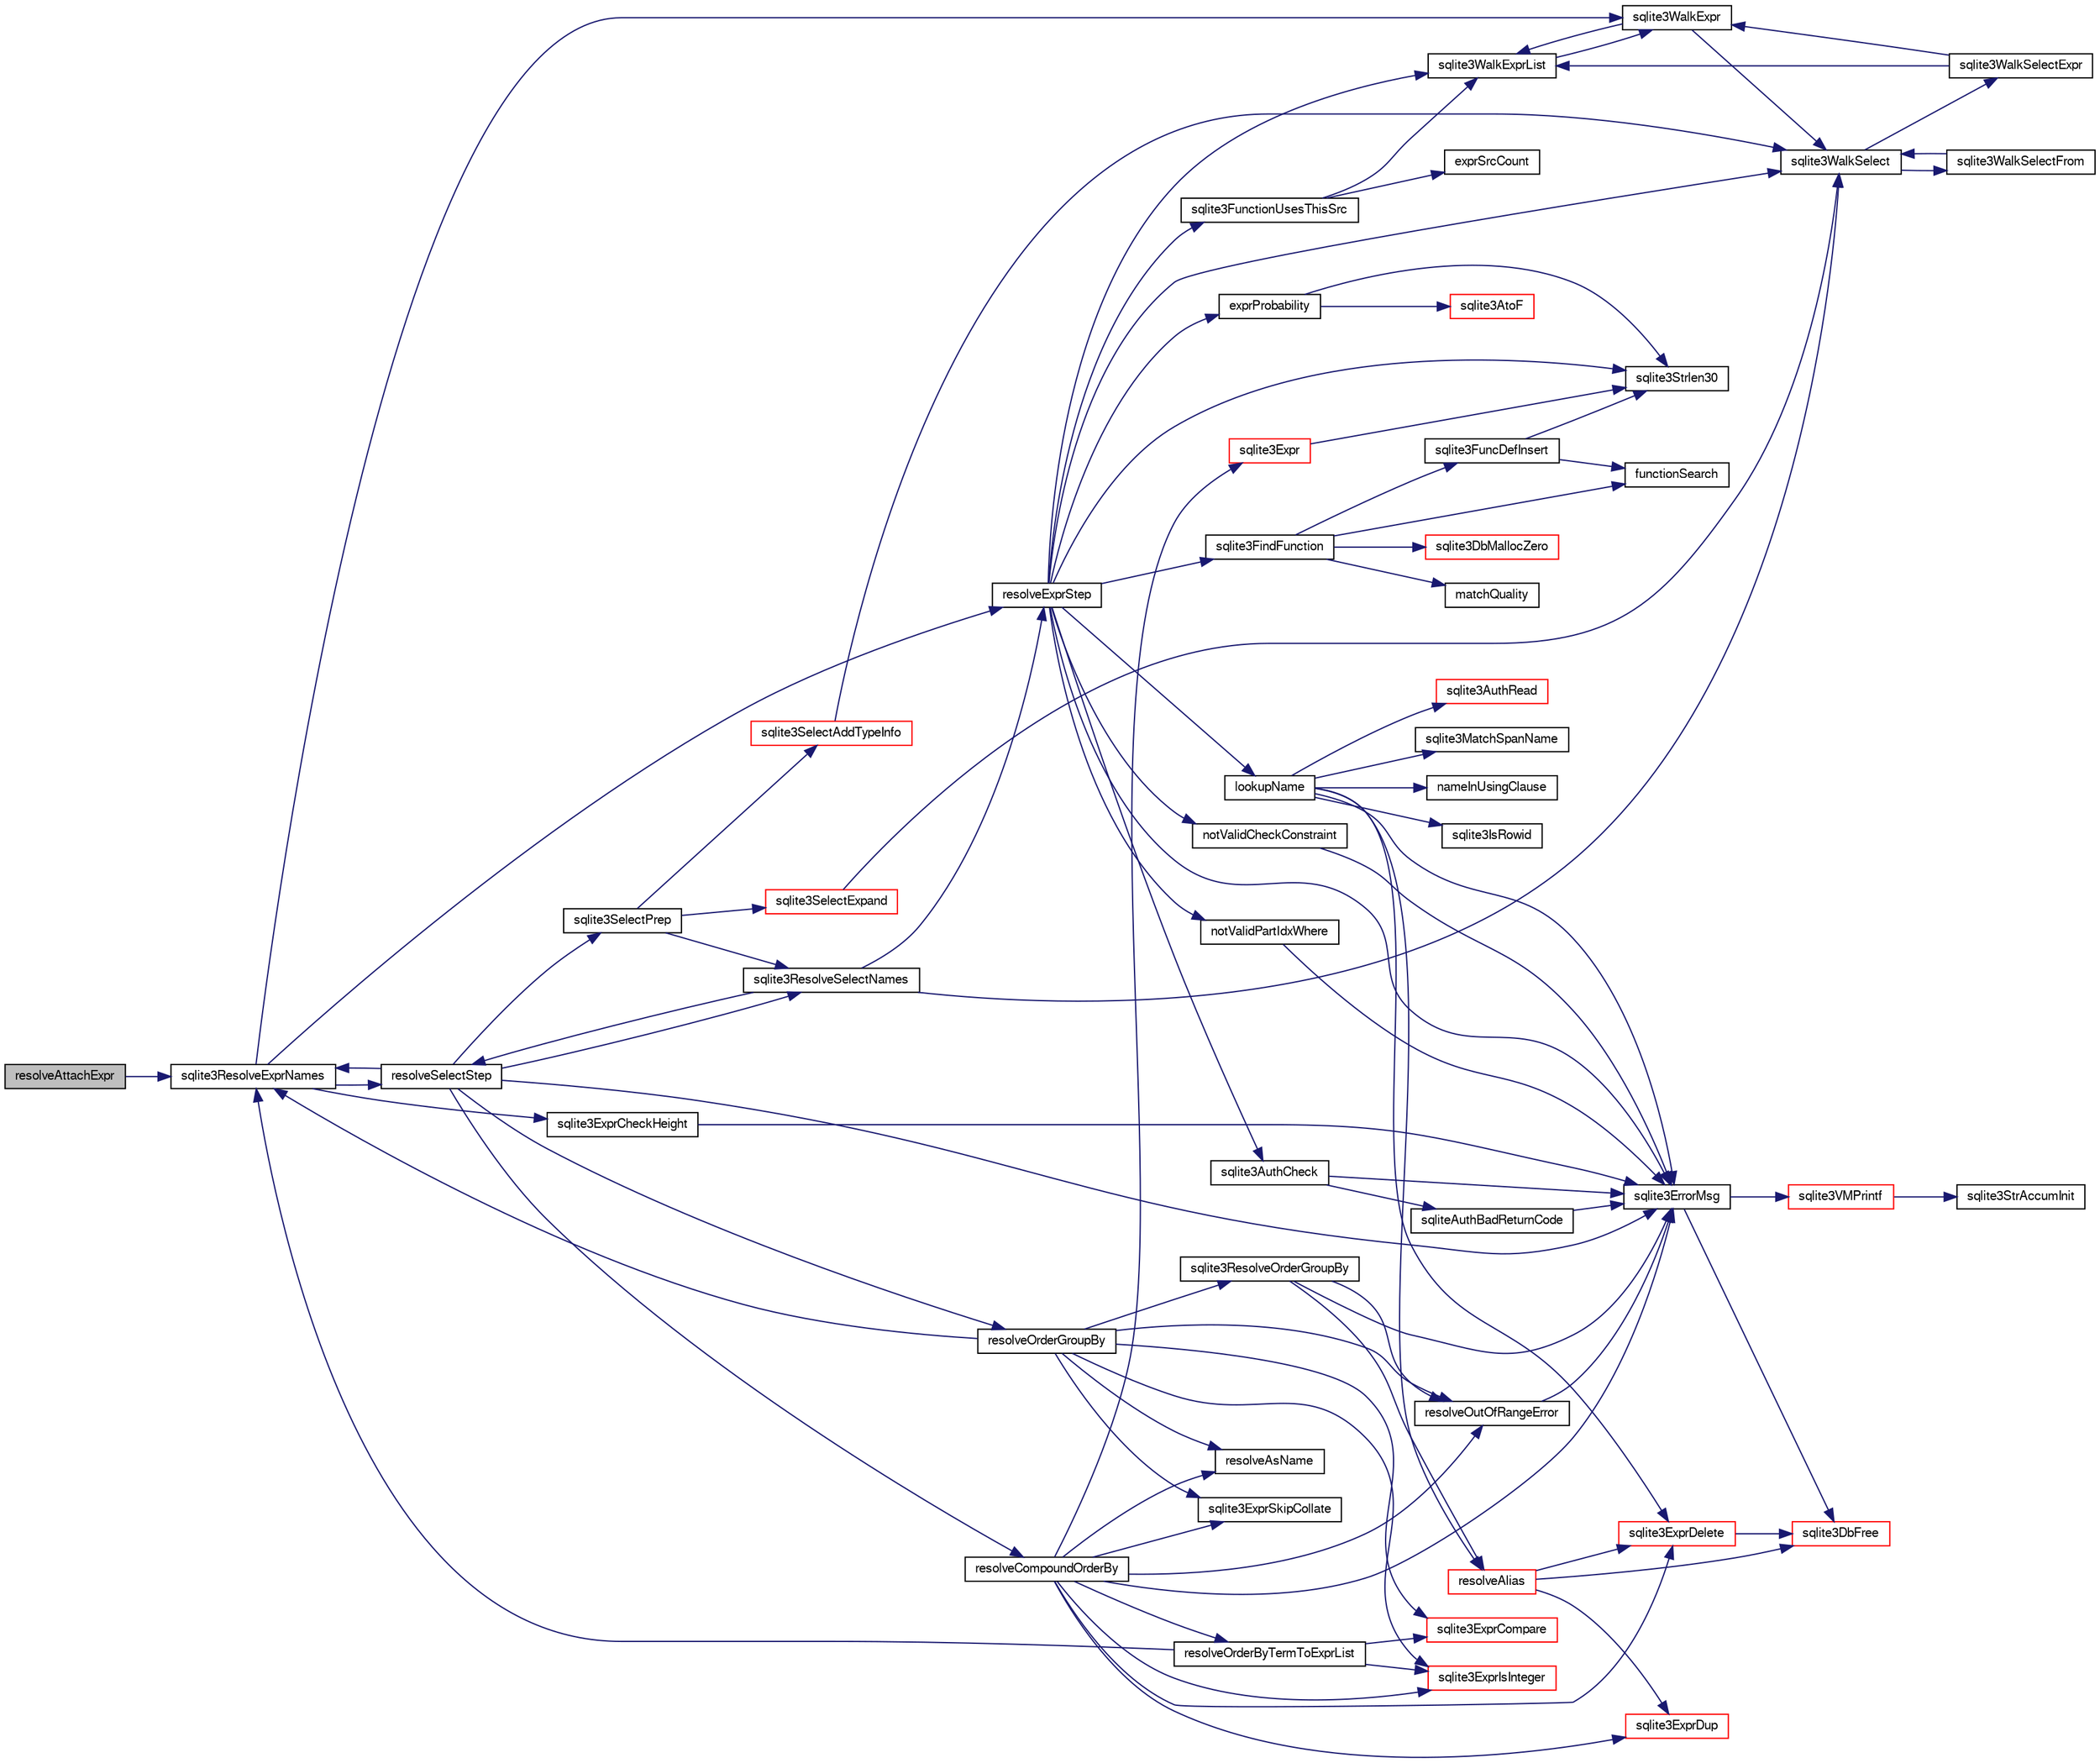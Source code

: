 digraph "resolveAttachExpr"
{
  edge [fontname="FreeSans",fontsize="10",labelfontname="FreeSans",labelfontsize="10"];
  node [fontname="FreeSans",fontsize="10",shape=record];
  rankdir="LR";
  Node270675 [label="resolveAttachExpr",height=0.2,width=0.4,color="black", fillcolor="grey75", style="filled", fontcolor="black"];
  Node270675 -> Node270676 [color="midnightblue",fontsize="10",style="solid",fontname="FreeSans"];
  Node270676 [label="sqlite3ResolveExprNames",height=0.2,width=0.4,color="black", fillcolor="white", style="filled",URL="$sqlite3_8c.html#a537cf717a3f847807d3a3fd65da636ad"];
  Node270676 -> Node270677 [color="midnightblue",fontsize="10",style="solid",fontname="FreeSans"];
  Node270677 [label="sqlite3ExprCheckHeight",height=0.2,width=0.4,color="black", fillcolor="white", style="filled",URL="$sqlite3_8c.html#ab208260635507bd7a5c58b612db514f2"];
  Node270677 -> Node270678 [color="midnightblue",fontsize="10",style="solid",fontname="FreeSans"];
  Node270678 [label="sqlite3ErrorMsg",height=0.2,width=0.4,color="black", fillcolor="white", style="filled",URL="$sqlite3_8c.html#aee2798e173651adae0f9c85469f3457d"];
  Node270678 -> Node270679 [color="midnightblue",fontsize="10",style="solid",fontname="FreeSans"];
  Node270679 [label="sqlite3VMPrintf",height=0.2,width=0.4,color="red", fillcolor="white", style="filled",URL="$sqlite3_8c.html#a05535d0982ef06fbc2ee8195ebbae689"];
  Node270679 -> Node270680 [color="midnightblue",fontsize="10",style="solid",fontname="FreeSans"];
  Node270680 [label="sqlite3StrAccumInit",height=0.2,width=0.4,color="black", fillcolor="white", style="filled",URL="$sqlite3_8c.html#aabf95e113b9d54d519cd15a56215f560"];
  Node270678 -> Node270687 [color="midnightblue",fontsize="10",style="solid",fontname="FreeSans"];
  Node270687 [label="sqlite3DbFree",height=0.2,width=0.4,color="red", fillcolor="white", style="filled",URL="$sqlite3_8c.html#ac70ab821a6607b4a1b909582dc37a069"];
  Node270676 -> Node270961 [color="midnightblue",fontsize="10",style="solid",fontname="FreeSans"];
  Node270961 [label="resolveExprStep",height=0.2,width=0.4,color="black", fillcolor="white", style="filled",URL="$sqlite3_8c.html#a0687a8650fd8a4ebbf5c2c5a75a8fb13"];
  Node270961 -> Node270962 [color="midnightblue",fontsize="10",style="solid",fontname="FreeSans"];
  Node270962 [label="lookupName",height=0.2,width=0.4,color="black", fillcolor="white", style="filled",URL="$sqlite3_8c.html#a9ee032f52b5e8bb82a72b574af904999"];
  Node270962 -> Node270963 [color="midnightblue",fontsize="10",style="solid",fontname="FreeSans"];
  Node270963 [label="sqlite3MatchSpanName",height=0.2,width=0.4,color="black", fillcolor="white", style="filled",URL="$sqlite3_8c.html#a6ea6653a82e76ee27e41e67c75f169f5"];
  Node270962 -> Node270964 [color="midnightblue",fontsize="10",style="solid",fontname="FreeSans"];
  Node270964 [label="nameInUsingClause",height=0.2,width=0.4,color="black", fillcolor="white", style="filled",URL="$sqlite3_8c.html#ae79de0337d1031519f1a1f9c2108ea58"];
  Node270962 -> Node270965 [color="midnightblue",fontsize="10",style="solid",fontname="FreeSans"];
  Node270965 [label="sqlite3IsRowid",height=0.2,width=0.4,color="black", fillcolor="white", style="filled",URL="$sqlite3_8c.html#a3cbcc1bde1c3573ba6a7712dda14009e"];
  Node270962 -> Node270678 [color="midnightblue",fontsize="10",style="solid",fontname="FreeSans"];
  Node270962 -> Node270966 [color="midnightblue",fontsize="10",style="solid",fontname="FreeSans"];
  Node270966 [label="resolveAlias",height=0.2,width=0.4,color="red", fillcolor="white", style="filled",URL="$sqlite3_8c.html#af5aa683bef5c0eff80a792aa8a968167"];
  Node270966 -> Node270967 [color="midnightblue",fontsize="10",style="solid",fontname="FreeSans"];
  Node270967 [label="sqlite3ExprDup",height=0.2,width=0.4,color="red", fillcolor="white", style="filled",URL="$sqlite3_8c.html#a509095508224c9f99698d86205234209"];
  Node270966 -> Node270992 [color="midnightblue",fontsize="10",style="solid",fontname="FreeSans"];
  Node270992 [label="sqlite3ExprDelete",height=0.2,width=0.4,color="red", fillcolor="white", style="filled",URL="$sqlite3_8c.html#ae4e21ab5918e0428fbaa9e615dceb309"];
  Node270992 -> Node270687 [color="midnightblue",fontsize="10",style="solid",fontname="FreeSans"];
  Node270966 -> Node270687 [color="midnightblue",fontsize="10",style="solid",fontname="FreeSans"];
  Node270962 -> Node270992 [color="midnightblue",fontsize="10",style="solid",fontname="FreeSans"];
  Node270962 -> Node271668 [color="midnightblue",fontsize="10",style="solid",fontname="FreeSans"];
  Node271668 [label="sqlite3AuthRead",height=0.2,width=0.4,color="red", fillcolor="white", style="filled",URL="$sqlite3_8c.html#a7d35cc77f551289127785c9fd85298a5"];
  Node270961 -> Node271671 [color="midnightblue",fontsize="10",style="solid",fontname="FreeSans"];
  Node271671 [label="notValidPartIdxWhere",height=0.2,width=0.4,color="black", fillcolor="white", style="filled",URL="$sqlite3_8c.html#a88b9606dd7b51aa12e1176a29a1f8c84"];
  Node271671 -> Node270678 [color="midnightblue",fontsize="10",style="solid",fontname="FreeSans"];
  Node270961 -> Node270767 [color="midnightblue",fontsize="10",style="solid",fontname="FreeSans"];
  Node270767 [label="sqlite3Strlen30",height=0.2,width=0.4,color="black", fillcolor="white", style="filled",URL="$sqlite3_8c.html#a3dcd80ba41f1a308193dee74857b62a7"];
  Node270961 -> Node271672 [color="midnightblue",fontsize="10",style="solid",fontname="FreeSans"];
  Node271672 [label="sqlite3FindFunction",height=0.2,width=0.4,color="black", fillcolor="white", style="filled",URL="$sqlite3_8c.html#a5138472d62a50ed750b51d3b3f19d954"];
  Node271672 -> Node270912 [color="midnightblue",fontsize="10",style="solid",fontname="FreeSans"];
  Node270912 [label="functionSearch",height=0.2,width=0.4,color="black", fillcolor="white", style="filled",URL="$sqlite3_8c.html#a2adc3742ab399b9efed9f7fd8f8c7201"];
  Node271672 -> Node271673 [color="midnightblue",fontsize="10",style="solid",fontname="FreeSans"];
  Node271673 [label="matchQuality",height=0.2,width=0.4,color="black", fillcolor="white", style="filled",URL="$sqlite3_8c.html#ac523a4d3921808bf622971cf06edc319"];
  Node271672 -> Node270893 [color="midnightblue",fontsize="10",style="solid",fontname="FreeSans"];
  Node270893 [label="sqlite3DbMallocZero",height=0.2,width=0.4,color="red", fillcolor="white", style="filled",URL="$sqlite3_8c.html#a49cfebac9d6067a03442c92af73f33e4"];
  Node271672 -> Node270911 [color="midnightblue",fontsize="10",style="solid",fontname="FreeSans"];
  Node270911 [label="sqlite3FuncDefInsert",height=0.2,width=0.4,color="black", fillcolor="white", style="filled",URL="$sqlite3_8c.html#a4792ef11f826665b64987bd051fa5a20"];
  Node270911 -> Node270767 [color="midnightblue",fontsize="10",style="solid",fontname="FreeSans"];
  Node270911 -> Node270912 [color="midnightblue",fontsize="10",style="solid",fontname="FreeSans"];
  Node270961 -> Node271674 [color="midnightblue",fontsize="10",style="solid",fontname="FreeSans"];
  Node271674 [label="exprProbability",height=0.2,width=0.4,color="black", fillcolor="white", style="filled",URL="$sqlite3_8c.html#af6a14eb942b08b32b3f04f09cd30eb51"];
  Node271674 -> Node270846 [color="midnightblue",fontsize="10",style="solid",fontname="FreeSans"];
  Node270846 [label="sqlite3AtoF",height=0.2,width=0.4,color="red", fillcolor="white", style="filled",URL="$sqlite3_8c.html#ad2a961fc08942417d977510a1384b6d2"];
  Node271674 -> Node270767 [color="midnightblue",fontsize="10",style="solid",fontname="FreeSans"];
  Node270961 -> Node270678 [color="midnightblue",fontsize="10",style="solid",fontname="FreeSans"];
  Node270961 -> Node271675 [color="midnightblue",fontsize="10",style="solid",fontname="FreeSans"];
  Node271675 [label="sqlite3AuthCheck",height=0.2,width=0.4,color="black", fillcolor="white", style="filled",URL="$sqlite3_8c.html#a83c75b8b7aa1c35301005be7ff1a8582"];
  Node271675 -> Node270678 [color="midnightblue",fontsize="10",style="solid",fontname="FreeSans"];
  Node271675 -> Node271670 [color="midnightblue",fontsize="10",style="solid",fontname="FreeSans"];
  Node271670 [label="sqliteAuthBadReturnCode",height=0.2,width=0.4,color="black", fillcolor="white", style="filled",URL="$sqlite3_8c.html#ad8fdda3ef346903a89e24dd825642bc1"];
  Node271670 -> Node270678 [color="midnightblue",fontsize="10",style="solid",fontname="FreeSans"];
  Node270961 -> Node270984 [color="midnightblue",fontsize="10",style="solid",fontname="FreeSans"];
  Node270984 [label="sqlite3WalkExprList",height=0.2,width=0.4,color="black", fillcolor="white", style="filled",URL="$sqlite3_8c.html#a436c8eb5cdac53ea15cd6b06645356ae"];
  Node270984 -> Node270981 [color="midnightblue",fontsize="10",style="solid",fontname="FreeSans"];
  Node270981 [label="sqlite3WalkExpr",height=0.2,width=0.4,color="black", fillcolor="white", style="filled",URL="$sqlite3_8c.html#a5d04d7273f7194fb0fbb24e7ee5e1b5a"];
  Node270981 -> Node270982 [color="midnightblue",fontsize="10",style="solid",fontname="FreeSans"];
  Node270982 [label="sqlite3WalkSelect",height=0.2,width=0.4,color="black", fillcolor="white", style="filled",URL="$sqlite3_8c.html#a7c7c772166f45c62ea98fea7bb737b63"];
  Node270982 -> Node270983 [color="midnightblue",fontsize="10",style="solid",fontname="FreeSans"];
  Node270983 [label="sqlite3WalkSelectExpr",height=0.2,width=0.4,color="black", fillcolor="white", style="filled",URL="$sqlite3_8c.html#a5a2c8da5f377d9f52d96293e6b34c660"];
  Node270983 -> Node270984 [color="midnightblue",fontsize="10",style="solid",fontname="FreeSans"];
  Node270983 -> Node270981 [color="midnightblue",fontsize="10",style="solid",fontname="FreeSans"];
  Node270982 -> Node270985 [color="midnightblue",fontsize="10",style="solid",fontname="FreeSans"];
  Node270985 [label="sqlite3WalkSelectFrom",height=0.2,width=0.4,color="black", fillcolor="white", style="filled",URL="$sqlite3_8c.html#a49a2f6da604a451e52ab3a12f588189f"];
  Node270985 -> Node270982 [color="midnightblue",fontsize="10",style="solid",fontname="FreeSans"];
  Node270981 -> Node270984 [color="midnightblue",fontsize="10",style="solid",fontname="FreeSans"];
  Node270961 -> Node271676 [color="midnightblue",fontsize="10",style="solid",fontname="FreeSans"];
  Node271676 [label="sqlite3FunctionUsesThisSrc",height=0.2,width=0.4,color="black", fillcolor="white", style="filled",URL="$sqlite3_8c.html#a0849194f7cd323ddb77e5ca831339cf6"];
  Node271676 -> Node271677 [color="midnightblue",fontsize="10",style="solid",fontname="FreeSans"];
  Node271677 [label="exprSrcCount",height=0.2,width=0.4,color="black", fillcolor="white", style="filled",URL="$sqlite3_8c.html#af625fb5a07811335cb1a37bc003f8617"];
  Node271676 -> Node270984 [color="midnightblue",fontsize="10",style="solid",fontname="FreeSans"];
  Node270961 -> Node271678 [color="midnightblue",fontsize="10",style="solid",fontname="FreeSans"];
  Node271678 [label="notValidCheckConstraint",height=0.2,width=0.4,color="black", fillcolor="white", style="filled",URL="$sqlite3_8c.html#a3a59781e22bc9f50f86ad852b8f970d4"];
  Node271678 -> Node270678 [color="midnightblue",fontsize="10",style="solid",fontname="FreeSans"];
  Node270961 -> Node270982 [color="midnightblue",fontsize="10",style="solid",fontname="FreeSans"];
  Node270676 -> Node271679 [color="midnightblue",fontsize="10",style="solid",fontname="FreeSans"];
  Node271679 [label="resolveSelectStep",height=0.2,width=0.4,color="black", fillcolor="white", style="filled",URL="$sqlite3_8c.html#a0b9015a9e505c63fd104dcbad672c814"];
  Node271679 -> Node271680 [color="midnightblue",fontsize="10",style="solid",fontname="FreeSans"];
  Node271680 [label="sqlite3SelectPrep",height=0.2,width=0.4,color="black", fillcolor="white", style="filled",URL="$sqlite3_8c.html#aa4385bd53c0a43dea72fbc23cc78e1c6"];
  Node271680 -> Node271681 [color="midnightblue",fontsize="10",style="solid",fontname="FreeSans"];
  Node271681 [label="sqlite3SelectExpand",height=0.2,width=0.4,color="red", fillcolor="white", style="filled",URL="$sqlite3_8c.html#ae55acd1d8219505e629c2148950fa3de"];
  Node271681 -> Node270982 [color="midnightblue",fontsize="10",style="solid",fontname="FreeSans"];
  Node271680 -> Node271729 [color="midnightblue",fontsize="10",style="solid",fontname="FreeSans"];
  Node271729 [label="sqlite3ResolveSelectNames",height=0.2,width=0.4,color="black", fillcolor="white", style="filled",URL="$sqlite3_8c.html#a0cf10c480643b1ab9eaa02056a400734"];
  Node271729 -> Node270961 [color="midnightblue",fontsize="10",style="solid",fontname="FreeSans"];
  Node271729 -> Node271679 [color="midnightblue",fontsize="10",style="solid",fontname="FreeSans"];
  Node271729 -> Node270982 [color="midnightblue",fontsize="10",style="solid",fontname="FreeSans"];
  Node271680 -> Node271730 [color="midnightblue",fontsize="10",style="solid",fontname="FreeSans"];
  Node271730 [label="sqlite3SelectAddTypeInfo",height=0.2,width=0.4,color="red", fillcolor="white", style="filled",URL="$sqlite3_8c.html#a7d22b0625164daa7f99dcce132ef7b4d"];
  Node271730 -> Node270982 [color="midnightblue",fontsize="10",style="solid",fontname="FreeSans"];
  Node271679 -> Node270676 [color="midnightblue",fontsize="10",style="solid",fontname="FreeSans"];
  Node271679 -> Node271729 [color="midnightblue",fontsize="10",style="solid",fontname="FreeSans"];
  Node271679 -> Node270678 [color="midnightblue",fontsize="10",style="solid",fontname="FreeSans"];
  Node271679 -> Node271732 [color="midnightblue",fontsize="10",style="solid",fontname="FreeSans"];
  Node271732 [label="resolveOrderGroupBy",height=0.2,width=0.4,color="black", fillcolor="white", style="filled",URL="$sqlite3_8c.html#a4dc8ed6177a5de887eae1010992e3d00"];
  Node271732 -> Node271698 [color="midnightblue",fontsize="10",style="solid",fontname="FreeSans"];
  Node271698 [label="sqlite3ExprSkipCollate",height=0.2,width=0.4,color="black", fillcolor="white", style="filled",URL="$sqlite3_8c.html#a91b59896d4e3534de7c33940dca8537c"];
  Node271732 -> Node271733 [color="midnightblue",fontsize="10",style="solid",fontname="FreeSans"];
  Node271733 [label="resolveAsName",height=0.2,width=0.4,color="black", fillcolor="white", style="filled",URL="$sqlite3_8c.html#abb95777576695ea71cdd95e0c17382f8"];
  Node271732 -> Node270989 [color="midnightblue",fontsize="10",style="solid",fontname="FreeSans"];
  Node270989 [label="sqlite3ExprIsInteger",height=0.2,width=0.4,color="red", fillcolor="white", style="filled",URL="$sqlite3_8c.html#a93009f02d365fbdd3f83865b723fd950"];
  Node271732 -> Node271734 [color="midnightblue",fontsize="10",style="solid",fontname="FreeSans"];
  Node271734 [label="resolveOutOfRangeError",height=0.2,width=0.4,color="black", fillcolor="white", style="filled",URL="$sqlite3_8c.html#abaf80a4194f11e3f8515a85ab94f670b"];
  Node271734 -> Node270678 [color="midnightblue",fontsize="10",style="solid",fontname="FreeSans"];
  Node271732 -> Node270676 [color="midnightblue",fontsize="10",style="solid",fontname="FreeSans"];
  Node271732 -> Node271735 [color="midnightblue",fontsize="10",style="solid",fontname="FreeSans"];
  Node271735 [label="sqlite3ExprCompare",height=0.2,width=0.4,color="red", fillcolor="white", style="filled",URL="$sqlite3_8c.html#a0062379db3318d71048a461297c31598"];
  Node271732 -> Node271737 [color="midnightblue",fontsize="10",style="solid",fontname="FreeSans"];
  Node271737 [label="sqlite3ResolveOrderGroupBy",height=0.2,width=0.4,color="black", fillcolor="white", style="filled",URL="$sqlite3_8c.html#a2a1f1cd476b6007d2b2b0a9160dfb1eb"];
  Node271737 -> Node270678 [color="midnightblue",fontsize="10",style="solid",fontname="FreeSans"];
  Node271737 -> Node271734 [color="midnightblue",fontsize="10",style="solid",fontname="FreeSans"];
  Node271737 -> Node270966 [color="midnightblue",fontsize="10",style="solid",fontname="FreeSans"];
  Node271679 -> Node271738 [color="midnightblue",fontsize="10",style="solid",fontname="FreeSans"];
  Node271738 [label="resolveCompoundOrderBy",height=0.2,width=0.4,color="black", fillcolor="white", style="filled",URL="$sqlite3_8c.html#a462c5aa49cfd6aad6a92fa60ddefc569"];
  Node271738 -> Node270678 [color="midnightblue",fontsize="10",style="solid",fontname="FreeSans"];
  Node271738 -> Node271698 [color="midnightblue",fontsize="10",style="solid",fontname="FreeSans"];
  Node271738 -> Node270989 [color="midnightblue",fontsize="10",style="solid",fontname="FreeSans"];
  Node271738 -> Node271734 [color="midnightblue",fontsize="10",style="solid",fontname="FreeSans"];
  Node271738 -> Node271733 [color="midnightblue",fontsize="10",style="solid",fontname="FreeSans"];
  Node271738 -> Node270967 [color="midnightblue",fontsize="10",style="solid",fontname="FreeSans"];
  Node271738 -> Node271739 [color="midnightblue",fontsize="10",style="solid",fontname="FreeSans"];
  Node271739 [label="resolveOrderByTermToExprList",height=0.2,width=0.4,color="black", fillcolor="white", style="filled",URL="$sqlite3_8c.html#ac7f7eabdc769257622ad90aac3e02fe6"];
  Node271739 -> Node270989 [color="midnightblue",fontsize="10",style="solid",fontname="FreeSans"];
  Node271739 -> Node270676 [color="midnightblue",fontsize="10",style="solid",fontname="FreeSans"];
  Node271739 -> Node271735 [color="midnightblue",fontsize="10",style="solid",fontname="FreeSans"];
  Node271738 -> Node270992 [color="midnightblue",fontsize="10",style="solid",fontname="FreeSans"];
  Node271738 -> Node271689 [color="midnightblue",fontsize="10",style="solid",fontname="FreeSans"];
  Node271689 [label="sqlite3Expr",height=0.2,width=0.4,color="red", fillcolor="white", style="filled",URL="$sqlite3_8c.html#a790d28ff2bd0d13725c692e0c4ed7105"];
  Node271689 -> Node270767 [color="midnightblue",fontsize="10",style="solid",fontname="FreeSans"];
  Node270676 -> Node270981 [color="midnightblue",fontsize="10",style="solid",fontname="FreeSans"];
}
